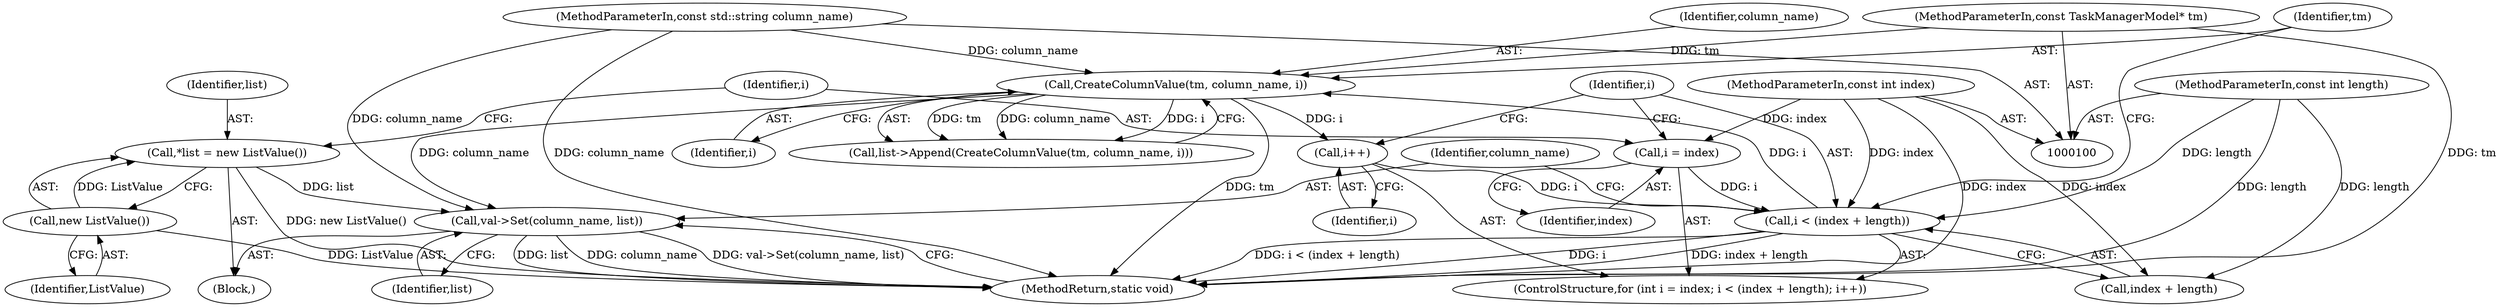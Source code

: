digraph "1_Chrome_283fb25624bf253d120708152e23cf9143519198_1@pointer" {
"1000130" [label="(Call,val->Set(column_name, list))"];
"1000126" [label="(Call,CreateColumnValue(tm, column_name, i))"];
"1000101" [label="(MethodParameterIn,const TaskManagerModel* tm)"];
"1000102" [label="(MethodParameterIn,const std::string column_name)"];
"1000117" [label="(Call,i < (index + length))"];
"1000122" [label="(Call,i++)"];
"1000114" [label="(Call,i = index)"];
"1000103" [label="(MethodParameterIn,const int index)"];
"1000104" [label="(MethodParameterIn,const int length)"];
"1000108" [label="(Call,*list = new ListValue())"];
"1000110" [label="(Call,new ListValue())"];
"1000101" [label="(MethodParameterIn,const TaskManagerModel* tm)"];
"1000117" [label="(Call,i < (index + length))"];
"1000119" [label="(Call,index + length)"];
"1000110" [label="(Call,new ListValue())"];
"1000103" [label="(MethodParameterIn,const int index)"];
"1000108" [label="(Call,*list = new ListValue())"];
"1000115" [label="(Identifier,i)"];
"1000123" [label="(Identifier,i)"];
"1000118" [label="(Identifier,i)"];
"1000129" [label="(Identifier,i)"];
"1000111" [label="(Identifier,ListValue)"];
"1000106" [label="(Block,)"];
"1000112" [label="(ControlStructure,for (int i = index; i < (index + length); i++))"];
"1000131" [label="(Identifier,column_name)"];
"1000133" [label="(MethodReturn,static void)"];
"1000122" [label="(Call,i++)"];
"1000104" [label="(MethodParameterIn,const int length)"];
"1000128" [label="(Identifier,column_name)"];
"1000126" [label="(Call,CreateColumnValue(tm, column_name, i))"];
"1000102" [label="(MethodParameterIn,const std::string column_name)"];
"1000125" [label="(Call,list->Append(CreateColumnValue(tm, column_name, i)))"];
"1000132" [label="(Identifier,list)"];
"1000116" [label="(Identifier,index)"];
"1000127" [label="(Identifier,tm)"];
"1000114" [label="(Call,i = index)"];
"1000130" [label="(Call,val->Set(column_name, list))"];
"1000109" [label="(Identifier,list)"];
"1000130" -> "1000106"  [label="AST: "];
"1000130" -> "1000132"  [label="CFG: "];
"1000131" -> "1000130"  [label="AST: "];
"1000132" -> "1000130"  [label="AST: "];
"1000133" -> "1000130"  [label="CFG: "];
"1000130" -> "1000133"  [label="DDG: list"];
"1000130" -> "1000133"  [label="DDG: column_name"];
"1000130" -> "1000133"  [label="DDG: val->Set(column_name, list)"];
"1000126" -> "1000130"  [label="DDG: column_name"];
"1000102" -> "1000130"  [label="DDG: column_name"];
"1000108" -> "1000130"  [label="DDG: list"];
"1000126" -> "1000125"  [label="AST: "];
"1000126" -> "1000129"  [label="CFG: "];
"1000127" -> "1000126"  [label="AST: "];
"1000128" -> "1000126"  [label="AST: "];
"1000129" -> "1000126"  [label="AST: "];
"1000125" -> "1000126"  [label="CFG: "];
"1000126" -> "1000133"  [label="DDG: tm"];
"1000126" -> "1000122"  [label="DDG: i"];
"1000126" -> "1000125"  [label="DDG: tm"];
"1000126" -> "1000125"  [label="DDG: column_name"];
"1000126" -> "1000125"  [label="DDG: i"];
"1000101" -> "1000126"  [label="DDG: tm"];
"1000102" -> "1000126"  [label="DDG: column_name"];
"1000117" -> "1000126"  [label="DDG: i"];
"1000101" -> "1000100"  [label="AST: "];
"1000101" -> "1000133"  [label="DDG: tm"];
"1000102" -> "1000100"  [label="AST: "];
"1000102" -> "1000133"  [label="DDG: column_name"];
"1000117" -> "1000112"  [label="AST: "];
"1000117" -> "1000119"  [label="CFG: "];
"1000118" -> "1000117"  [label="AST: "];
"1000119" -> "1000117"  [label="AST: "];
"1000127" -> "1000117"  [label="CFG: "];
"1000131" -> "1000117"  [label="CFG: "];
"1000117" -> "1000133"  [label="DDG: i < (index + length)"];
"1000117" -> "1000133"  [label="DDG: i"];
"1000117" -> "1000133"  [label="DDG: index + length"];
"1000122" -> "1000117"  [label="DDG: i"];
"1000114" -> "1000117"  [label="DDG: i"];
"1000103" -> "1000117"  [label="DDG: index"];
"1000104" -> "1000117"  [label="DDG: length"];
"1000122" -> "1000112"  [label="AST: "];
"1000122" -> "1000123"  [label="CFG: "];
"1000123" -> "1000122"  [label="AST: "];
"1000118" -> "1000122"  [label="CFG: "];
"1000114" -> "1000112"  [label="AST: "];
"1000114" -> "1000116"  [label="CFG: "];
"1000115" -> "1000114"  [label="AST: "];
"1000116" -> "1000114"  [label="AST: "];
"1000118" -> "1000114"  [label="CFG: "];
"1000103" -> "1000114"  [label="DDG: index"];
"1000103" -> "1000100"  [label="AST: "];
"1000103" -> "1000133"  [label="DDG: index"];
"1000103" -> "1000119"  [label="DDG: index"];
"1000104" -> "1000100"  [label="AST: "];
"1000104" -> "1000133"  [label="DDG: length"];
"1000104" -> "1000119"  [label="DDG: length"];
"1000108" -> "1000106"  [label="AST: "];
"1000108" -> "1000110"  [label="CFG: "];
"1000109" -> "1000108"  [label="AST: "];
"1000110" -> "1000108"  [label="AST: "];
"1000115" -> "1000108"  [label="CFG: "];
"1000108" -> "1000133"  [label="DDG: new ListValue()"];
"1000110" -> "1000108"  [label="DDG: ListValue"];
"1000110" -> "1000111"  [label="CFG: "];
"1000111" -> "1000110"  [label="AST: "];
"1000110" -> "1000133"  [label="DDG: ListValue"];
}
